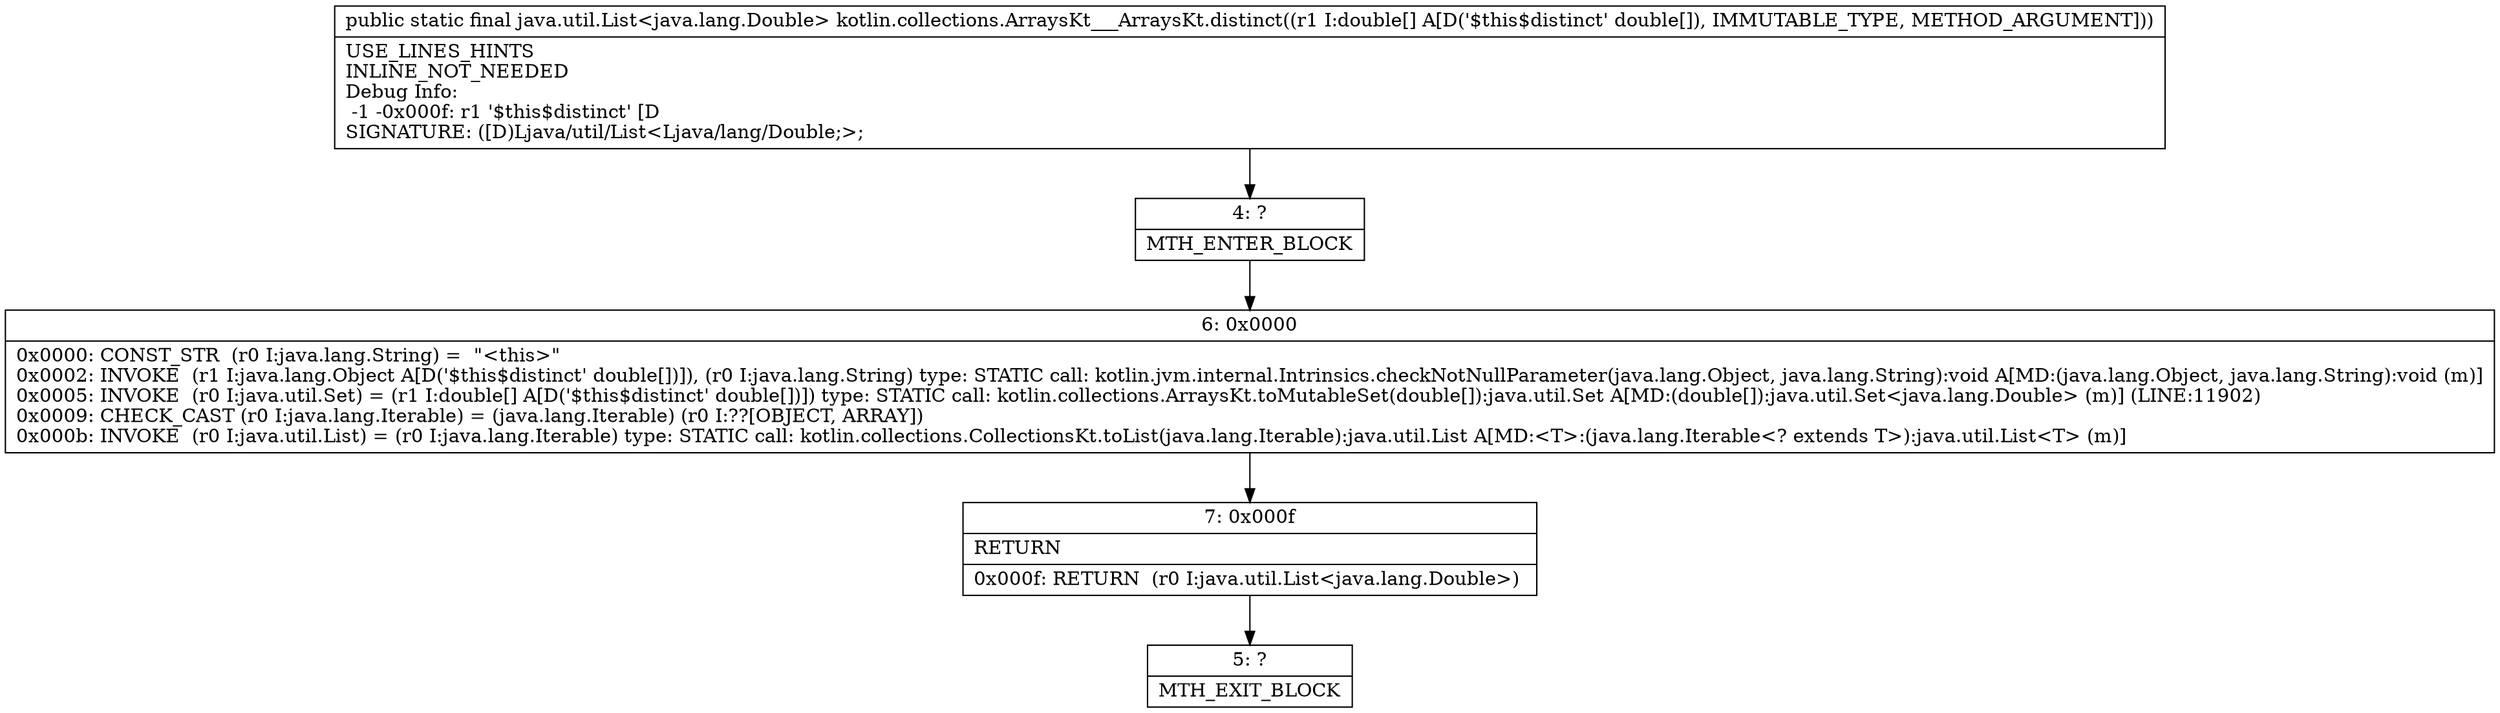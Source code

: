 digraph "CFG forkotlin.collections.ArraysKt___ArraysKt.distinct([D)Ljava\/util\/List;" {
Node_4 [shape=record,label="{4\:\ ?|MTH_ENTER_BLOCK\l}"];
Node_6 [shape=record,label="{6\:\ 0x0000|0x0000: CONST_STR  (r0 I:java.lang.String) =  \"\<this\>\" \l0x0002: INVOKE  (r1 I:java.lang.Object A[D('$this$distinct' double[])]), (r0 I:java.lang.String) type: STATIC call: kotlin.jvm.internal.Intrinsics.checkNotNullParameter(java.lang.Object, java.lang.String):void A[MD:(java.lang.Object, java.lang.String):void (m)]\l0x0005: INVOKE  (r0 I:java.util.Set) = (r1 I:double[] A[D('$this$distinct' double[])]) type: STATIC call: kotlin.collections.ArraysKt.toMutableSet(double[]):java.util.Set A[MD:(double[]):java.util.Set\<java.lang.Double\> (m)] (LINE:11902)\l0x0009: CHECK_CAST (r0 I:java.lang.Iterable) = (java.lang.Iterable) (r0 I:??[OBJECT, ARRAY]) \l0x000b: INVOKE  (r0 I:java.util.List) = (r0 I:java.lang.Iterable) type: STATIC call: kotlin.collections.CollectionsKt.toList(java.lang.Iterable):java.util.List A[MD:\<T\>:(java.lang.Iterable\<? extends T\>):java.util.List\<T\> (m)]\l}"];
Node_7 [shape=record,label="{7\:\ 0x000f|RETURN\l|0x000f: RETURN  (r0 I:java.util.List\<java.lang.Double\>) \l}"];
Node_5 [shape=record,label="{5\:\ ?|MTH_EXIT_BLOCK\l}"];
MethodNode[shape=record,label="{public static final java.util.List\<java.lang.Double\> kotlin.collections.ArraysKt___ArraysKt.distinct((r1 I:double[] A[D('$this$distinct' double[]), IMMUTABLE_TYPE, METHOD_ARGUMENT]))  | USE_LINES_HINTS\lINLINE_NOT_NEEDED\lDebug Info:\l  \-1 \-0x000f: r1 '$this$distinct' [D\lSIGNATURE: ([D)Ljava\/util\/List\<Ljava\/lang\/Double;\>;\l}"];
MethodNode -> Node_4;Node_4 -> Node_6;
Node_6 -> Node_7;
Node_7 -> Node_5;
}

